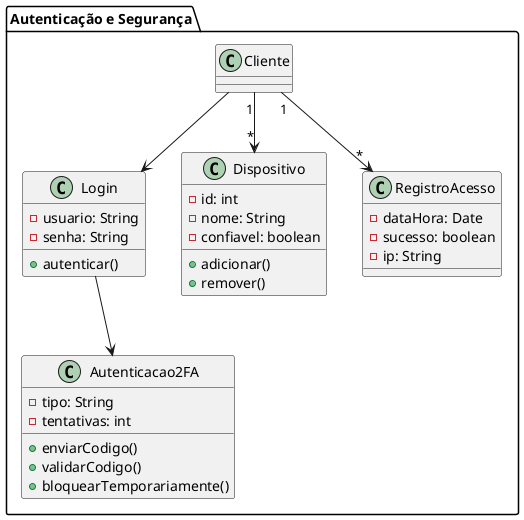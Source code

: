 @startuml seguranca

package "Autenticação e Segurança" {
  class Login {
    - usuario: String
    - senha: String
    + autenticar()
  }

  class Autenticacao2FA {
    - tipo: String
    - tentativas: int
    + enviarCodigo()
    + validarCodigo()
    + bloquearTemporariamente()
  }

  class Dispositivo {
    - id: int
    - nome: String
    - confiavel: boolean
    + adicionar()
    + remover()
  }

  class RegistroAcesso {
    - dataHora: Date
    - sucesso: boolean
    - ip: String
  }

  ' Relacionamentos
  Login --> Autenticacao2FA
  Cliente "1" --> "*" Dispositivo
  Cliente "1" --> "*" RegistroAcesso
  Cliente --> Login

}

@enduml
